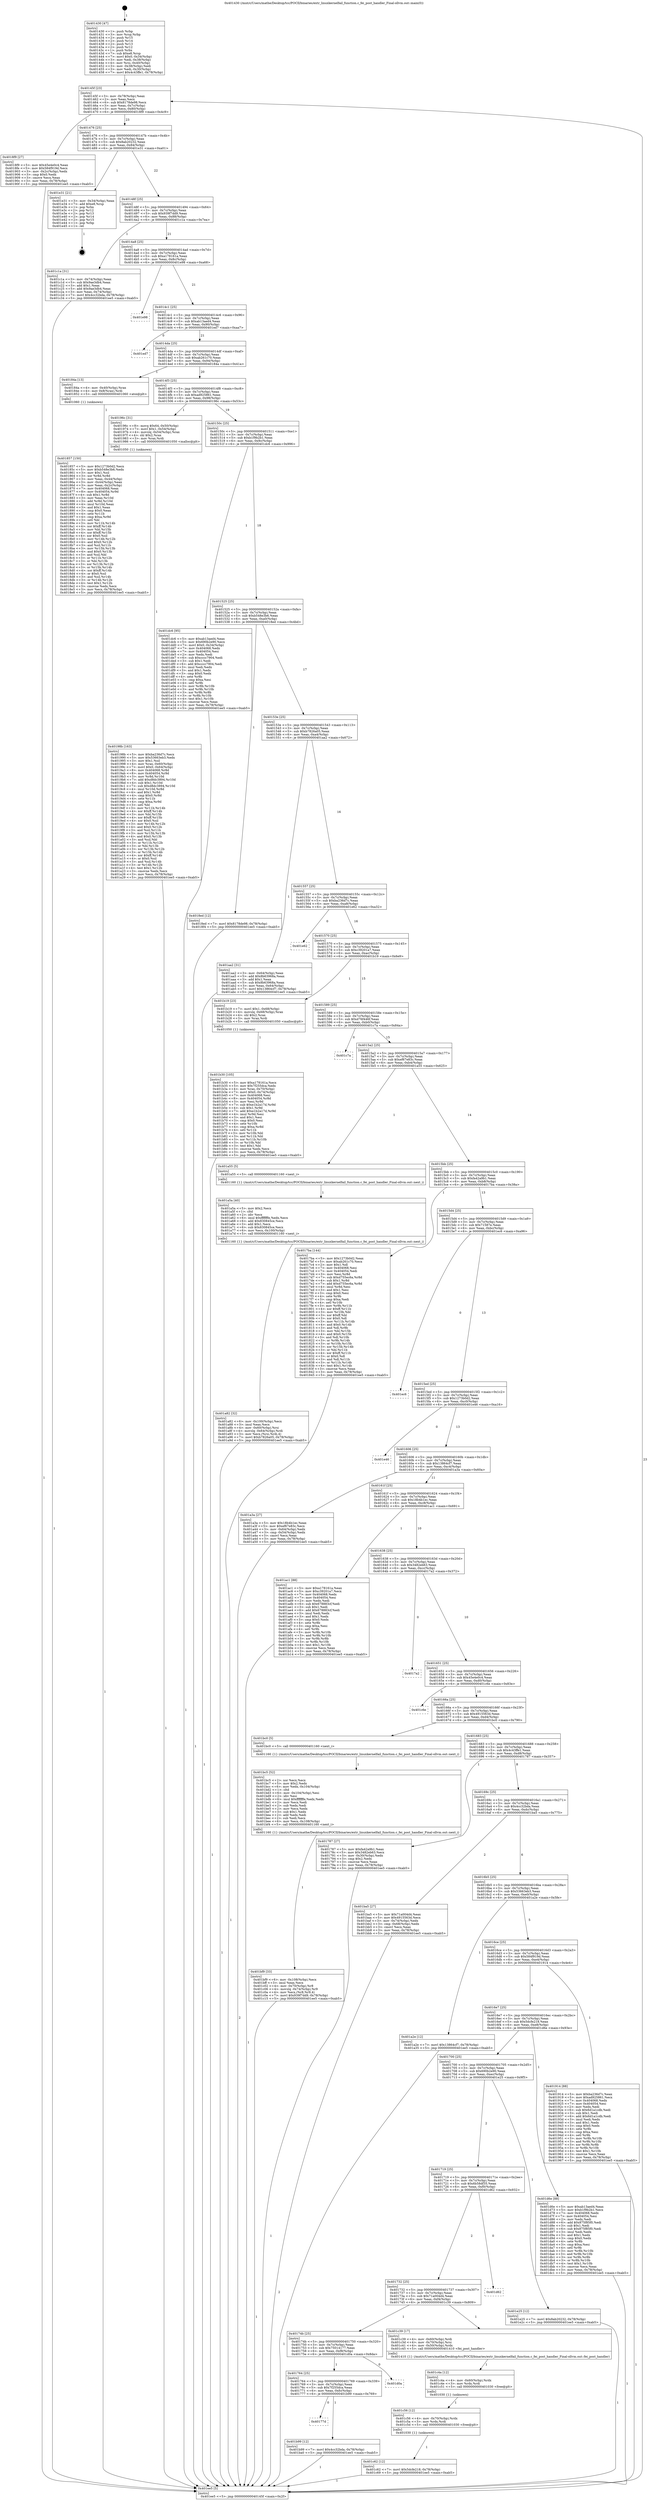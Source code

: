 digraph "0x401430" {
  label = "0x401430 (/mnt/c/Users/mathe/Desktop/tcc/POCII/binaries/extr_linuxkernelfail_function.c_fei_post_handler_Final-ollvm.out::main(0))"
  labelloc = "t"
  node[shape=record]

  Entry [label="",width=0.3,height=0.3,shape=circle,fillcolor=black,style=filled]
  "0x40145f" [label="{
     0x40145f [23]\l
     | [instrs]\l
     &nbsp;&nbsp;0x40145f \<+3\>: mov -0x78(%rbp),%eax\l
     &nbsp;&nbsp;0x401462 \<+2\>: mov %eax,%ecx\l
     &nbsp;&nbsp;0x401464 \<+6\>: sub $0x8178de98,%ecx\l
     &nbsp;&nbsp;0x40146a \<+3\>: mov %eax,-0x7c(%rbp)\l
     &nbsp;&nbsp;0x40146d \<+3\>: mov %ecx,-0x80(%rbp)\l
     &nbsp;&nbsp;0x401470 \<+6\>: je 00000000004018f9 \<main+0x4c9\>\l
  }"]
  "0x4018f9" [label="{
     0x4018f9 [27]\l
     | [instrs]\l
     &nbsp;&nbsp;0x4018f9 \<+5\>: mov $0x45e4e0c4,%eax\l
     &nbsp;&nbsp;0x4018fe \<+5\>: mov $0x584f919d,%ecx\l
     &nbsp;&nbsp;0x401903 \<+3\>: mov -0x2c(%rbp),%edx\l
     &nbsp;&nbsp;0x401906 \<+3\>: cmp $0x0,%edx\l
     &nbsp;&nbsp;0x401909 \<+3\>: cmove %ecx,%eax\l
     &nbsp;&nbsp;0x40190c \<+3\>: mov %eax,-0x78(%rbp)\l
     &nbsp;&nbsp;0x40190f \<+5\>: jmp 0000000000401ee5 \<main+0xab5\>\l
  }"]
  "0x401476" [label="{
     0x401476 [25]\l
     | [instrs]\l
     &nbsp;&nbsp;0x401476 \<+5\>: jmp 000000000040147b \<main+0x4b\>\l
     &nbsp;&nbsp;0x40147b \<+3\>: mov -0x7c(%rbp),%eax\l
     &nbsp;&nbsp;0x40147e \<+5\>: sub $0x8ab20232,%eax\l
     &nbsp;&nbsp;0x401483 \<+6\>: mov %eax,-0x84(%rbp)\l
     &nbsp;&nbsp;0x401489 \<+6\>: je 0000000000401e31 \<main+0xa01\>\l
  }"]
  Exit [label="",width=0.3,height=0.3,shape=circle,fillcolor=black,style=filled,peripheries=2]
  "0x401e31" [label="{
     0x401e31 [21]\l
     | [instrs]\l
     &nbsp;&nbsp;0x401e31 \<+3\>: mov -0x34(%rbp),%eax\l
     &nbsp;&nbsp;0x401e34 \<+7\>: add $0xe8,%rsp\l
     &nbsp;&nbsp;0x401e3b \<+1\>: pop %rbx\l
     &nbsp;&nbsp;0x401e3c \<+2\>: pop %r12\l
     &nbsp;&nbsp;0x401e3e \<+2\>: pop %r13\l
     &nbsp;&nbsp;0x401e40 \<+2\>: pop %r14\l
     &nbsp;&nbsp;0x401e42 \<+2\>: pop %r15\l
     &nbsp;&nbsp;0x401e44 \<+1\>: pop %rbp\l
     &nbsp;&nbsp;0x401e45 \<+1\>: ret\l
  }"]
  "0x40148f" [label="{
     0x40148f [25]\l
     | [instrs]\l
     &nbsp;&nbsp;0x40148f \<+5\>: jmp 0000000000401494 \<main+0x64\>\l
     &nbsp;&nbsp;0x401494 \<+3\>: mov -0x7c(%rbp),%eax\l
     &nbsp;&nbsp;0x401497 \<+5\>: sub $0x939f7dd9,%eax\l
     &nbsp;&nbsp;0x40149c \<+6\>: mov %eax,-0x88(%rbp)\l
     &nbsp;&nbsp;0x4014a2 \<+6\>: je 0000000000401c1a \<main+0x7ea\>\l
  }"]
  "0x401c62" [label="{
     0x401c62 [12]\l
     | [instrs]\l
     &nbsp;&nbsp;0x401c62 \<+7\>: movl $0x5dcfe218,-0x78(%rbp)\l
     &nbsp;&nbsp;0x401c69 \<+5\>: jmp 0000000000401ee5 \<main+0xab5\>\l
  }"]
  "0x401c1a" [label="{
     0x401c1a [31]\l
     | [instrs]\l
     &nbsp;&nbsp;0x401c1a \<+3\>: mov -0x74(%rbp),%eax\l
     &nbsp;&nbsp;0x401c1d \<+5\>: sub $0x9ae3db4,%eax\l
     &nbsp;&nbsp;0x401c22 \<+3\>: add $0x1,%eax\l
     &nbsp;&nbsp;0x401c25 \<+5\>: add $0x9ae3db4,%eax\l
     &nbsp;&nbsp;0x401c2a \<+3\>: mov %eax,-0x74(%rbp)\l
     &nbsp;&nbsp;0x401c2d \<+7\>: movl $0x4cc32bda,-0x78(%rbp)\l
     &nbsp;&nbsp;0x401c34 \<+5\>: jmp 0000000000401ee5 \<main+0xab5\>\l
  }"]
  "0x4014a8" [label="{
     0x4014a8 [25]\l
     | [instrs]\l
     &nbsp;&nbsp;0x4014a8 \<+5\>: jmp 00000000004014ad \<main+0x7d\>\l
     &nbsp;&nbsp;0x4014ad \<+3\>: mov -0x7c(%rbp),%eax\l
     &nbsp;&nbsp;0x4014b0 \<+5\>: sub $0xa178161a,%eax\l
     &nbsp;&nbsp;0x4014b5 \<+6\>: mov %eax,-0x8c(%rbp)\l
     &nbsp;&nbsp;0x4014bb \<+6\>: je 0000000000401e98 \<main+0xa68\>\l
  }"]
  "0x401c56" [label="{
     0x401c56 [12]\l
     | [instrs]\l
     &nbsp;&nbsp;0x401c56 \<+4\>: mov -0x70(%rbp),%rdx\l
     &nbsp;&nbsp;0x401c5a \<+3\>: mov %rdx,%rdi\l
     &nbsp;&nbsp;0x401c5d \<+5\>: call 0000000000401030 \<free@plt\>\l
     | [calls]\l
     &nbsp;&nbsp;0x401030 \{1\} (unknown)\l
  }"]
  "0x401e98" [label="{
     0x401e98\l
  }", style=dashed]
  "0x4014c1" [label="{
     0x4014c1 [25]\l
     | [instrs]\l
     &nbsp;&nbsp;0x4014c1 \<+5\>: jmp 00000000004014c6 \<main+0x96\>\l
     &nbsp;&nbsp;0x4014c6 \<+3\>: mov -0x7c(%rbp),%eax\l
     &nbsp;&nbsp;0x4014c9 \<+5\>: sub $0xab13aed4,%eax\l
     &nbsp;&nbsp;0x4014ce \<+6\>: mov %eax,-0x90(%rbp)\l
     &nbsp;&nbsp;0x4014d4 \<+6\>: je 0000000000401ed7 \<main+0xaa7\>\l
  }"]
  "0x401c4a" [label="{
     0x401c4a [12]\l
     | [instrs]\l
     &nbsp;&nbsp;0x401c4a \<+4\>: mov -0x60(%rbp),%rdx\l
     &nbsp;&nbsp;0x401c4e \<+3\>: mov %rdx,%rdi\l
     &nbsp;&nbsp;0x401c51 \<+5\>: call 0000000000401030 \<free@plt\>\l
     | [calls]\l
     &nbsp;&nbsp;0x401030 \{1\} (unknown)\l
  }"]
  "0x401ed7" [label="{
     0x401ed7\l
  }", style=dashed]
  "0x4014da" [label="{
     0x4014da [25]\l
     | [instrs]\l
     &nbsp;&nbsp;0x4014da \<+5\>: jmp 00000000004014df \<main+0xaf\>\l
     &nbsp;&nbsp;0x4014df \<+3\>: mov -0x7c(%rbp),%eax\l
     &nbsp;&nbsp;0x4014e2 \<+5\>: sub $0xab261c70,%eax\l
     &nbsp;&nbsp;0x4014e7 \<+6\>: mov %eax,-0x94(%rbp)\l
     &nbsp;&nbsp;0x4014ed \<+6\>: je 000000000040184a \<main+0x41a\>\l
  }"]
  "0x401bf9" [label="{
     0x401bf9 [33]\l
     | [instrs]\l
     &nbsp;&nbsp;0x401bf9 \<+6\>: mov -0x108(%rbp),%ecx\l
     &nbsp;&nbsp;0x401bff \<+3\>: imul %eax,%ecx\l
     &nbsp;&nbsp;0x401c02 \<+4\>: mov -0x70(%rbp),%r8\l
     &nbsp;&nbsp;0x401c06 \<+4\>: movslq -0x74(%rbp),%r9\l
     &nbsp;&nbsp;0x401c0a \<+4\>: mov %ecx,(%r8,%r9,4)\l
     &nbsp;&nbsp;0x401c0e \<+7\>: movl $0x939f7dd9,-0x78(%rbp)\l
     &nbsp;&nbsp;0x401c15 \<+5\>: jmp 0000000000401ee5 \<main+0xab5\>\l
  }"]
  "0x40184a" [label="{
     0x40184a [13]\l
     | [instrs]\l
     &nbsp;&nbsp;0x40184a \<+4\>: mov -0x40(%rbp),%rax\l
     &nbsp;&nbsp;0x40184e \<+4\>: mov 0x8(%rax),%rdi\l
     &nbsp;&nbsp;0x401852 \<+5\>: call 0000000000401060 \<atoi@plt\>\l
     | [calls]\l
     &nbsp;&nbsp;0x401060 \{1\} (unknown)\l
  }"]
  "0x4014f3" [label="{
     0x4014f3 [25]\l
     | [instrs]\l
     &nbsp;&nbsp;0x4014f3 \<+5\>: jmp 00000000004014f8 \<main+0xc8\>\l
     &nbsp;&nbsp;0x4014f8 \<+3\>: mov -0x7c(%rbp),%eax\l
     &nbsp;&nbsp;0x4014fb \<+5\>: sub $0xad925861,%eax\l
     &nbsp;&nbsp;0x401500 \<+6\>: mov %eax,-0x98(%rbp)\l
     &nbsp;&nbsp;0x401506 \<+6\>: je 000000000040196c \<main+0x53c\>\l
  }"]
  "0x401bc5" [label="{
     0x401bc5 [52]\l
     | [instrs]\l
     &nbsp;&nbsp;0x401bc5 \<+2\>: xor %ecx,%ecx\l
     &nbsp;&nbsp;0x401bc7 \<+5\>: mov $0x2,%edx\l
     &nbsp;&nbsp;0x401bcc \<+6\>: mov %edx,-0x104(%rbp)\l
     &nbsp;&nbsp;0x401bd2 \<+1\>: cltd\l
     &nbsp;&nbsp;0x401bd3 \<+6\>: mov -0x104(%rbp),%esi\l
     &nbsp;&nbsp;0x401bd9 \<+2\>: idiv %esi\l
     &nbsp;&nbsp;0x401bdb \<+6\>: imul $0xfffffffe,%edx,%edx\l
     &nbsp;&nbsp;0x401be1 \<+2\>: mov %ecx,%edi\l
     &nbsp;&nbsp;0x401be3 \<+2\>: sub %edx,%edi\l
     &nbsp;&nbsp;0x401be5 \<+2\>: mov %ecx,%edx\l
     &nbsp;&nbsp;0x401be7 \<+3\>: sub $0x1,%edx\l
     &nbsp;&nbsp;0x401bea \<+2\>: add %edx,%edi\l
     &nbsp;&nbsp;0x401bec \<+2\>: sub %edi,%ecx\l
     &nbsp;&nbsp;0x401bee \<+6\>: mov %ecx,-0x108(%rbp)\l
     &nbsp;&nbsp;0x401bf4 \<+5\>: call 0000000000401160 \<next_i\>\l
     | [calls]\l
     &nbsp;&nbsp;0x401160 \{1\} (/mnt/c/Users/mathe/Desktop/tcc/POCII/binaries/extr_linuxkernelfail_function.c_fei_post_handler_Final-ollvm.out::next_i)\l
  }"]
  "0x40196c" [label="{
     0x40196c [31]\l
     | [instrs]\l
     &nbsp;&nbsp;0x40196c \<+8\>: movq $0x64,-0x50(%rbp)\l
     &nbsp;&nbsp;0x401974 \<+7\>: movl $0x1,-0x54(%rbp)\l
     &nbsp;&nbsp;0x40197b \<+4\>: movslq -0x54(%rbp),%rax\l
     &nbsp;&nbsp;0x40197f \<+4\>: shl $0x2,%rax\l
     &nbsp;&nbsp;0x401983 \<+3\>: mov %rax,%rdi\l
     &nbsp;&nbsp;0x401986 \<+5\>: call 0000000000401050 \<malloc@plt\>\l
     | [calls]\l
     &nbsp;&nbsp;0x401050 \{1\} (unknown)\l
  }"]
  "0x40150c" [label="{
     0x40150c [25]\l
     | [instrs]\l
     &nbsp;&nbsp;0x40150c \<+5\>: jmp 0000000000401511 \<main+0xe1\>\l
     &nbsp;&nbsp;0x401511 \<+3\>: mov -0x7c(%rbp),%eax\l
     &nbsp;&nbsp;0x401514 \<+5\>: sub $0xb1f9b2b1,%eax\l
     &nbsp;&nbsp;0x401519 \<+6\>: mov %eax,-0x9c(%rbp)\l
     &nbsp;&nbsp;0x40151f \<+6\>: je 0000000000401dc6 \<main+0x996\>\l
  }"]
  "0x40177d" [label="{
     0x40177d\l
  }", style=dashed]
  "0x401dc6" [label="{
     0x401dc6 [95]\l
     | [instrs]\l
     &nbsp;&nbsp;0x401dc6 \<+5\>: mov $0xab13aed4,%eax\l
     &nbsp;&nbsp;0x401dcb \<+5\>: mov $0x690b2e90,%ecx\l
     &nbsp;&nbsp;0x401dd0 \<+7\>: movl $0x0,-0x34(%rbp)\l
     &nbsp;&nbsp;0x401dd7 \<+7\>: mov 0x404068,%edx\l
     &nbsp;&nbsp;0x401dde \<+7\>: mov 0x404054,%esi\l
     &nbsp;&nbsp;0x401de5 \<+2\>: mov %edx,%edi\l
     &nbsp;&nbsp;0x401de7 \<+6\>: sub $0xcccc7904,%edi\l
     &nbsp;&nbsp;0x401ded \<+3\>: sub $0x1,%edi\l
     &nbsp;&nbsp;0x401df0 \<+6\>: add $0xcccc7904,%edi\l
     &nbsp;&nbsp;0x401df6 \<+3\>: imul %edi,%edx\l
     &nbsp;&nbsp;0x401df9 \<+3\>: and $0x1,%edx\l
     &nbsp;&nbsp;0x401dfc \<+3\>: cmp $0x0,%edx\l
     &nbsp;&nbsp;0x401dff \<+4\>: sete %r8b\l
     &nbsp;&nbsp;0x401e03 \<+3\>: cmp $0xa,%esi\l
     &nbsp;&nbsp;0x401e06 \<+4\>: setl %r9b\l
     &nbsp;&nbsp;0x401e0a \<+3\>: mov %r8b,%r10b\l
     &nbsp;&nbsp;0x401e0d \<+3\>: and %r9b,%r10b\l
     &nbsp;&nbsp;0x401e10 \<+3\>: xor %r9b,%r8b\l
     &nbsp;&nbsp;0x401e13 \<+3\>: or %r8b,%r10b\l
     &nbsp;&nbsp;0x401e16 \<+4\>: test $0x1,%r10b\l
     &nbsp;&nbsp;0x401e1a \<+3\>: cmovne %ecx,%eax\l
     &nbsp;&nbsp;0x401e1d \<+3\>: mov %eax,-0x78(%rbp)\l
     &nbsp;&nbsp;0x401e20 \<+5\>: jmp 0000000000401ee5 \<main+0xab5\>\l
  }"]
  "0x401525" [label="{
     0x401525 [25]\l
     | [instrs]\l
     &nbsp;&nbsp;0x401525 \<+5\>: jmp 000000000040152a \<main+0xfa\>\l
     &nbsp;&nbsp;0x40152a \<+3\>: mov -0x7c(%rbp),%eax\l
     &nbsp;&nbsp;0x40152d \<+5\>: sub $0xb548e3b6,%eax\l
     &nbsp;&nbsp;0x401532 \<+6\>: mov %eax,-0xa0(%rbp)\l
     &nbsp;&nbsp;0x401538 \<+6\>: je 00000000004018ed \<main+0x4bd\>\l
  }"]
  "0x401b99" [label="{
     0x401b99 [12]\l
     | [instrs]\l
     &nbsp;&nbsp;0x401b99 \<+7\>: movl $0x4cc32bda,-0x78(%rbp)\l
     &nbsp;&nbsp;0x401ba0 \<+5\>: jmp 0000000000401ee5 \<main+0xab5\>\l
  }"]
  "0x4018ed" [label="{
     0x4018ed [12]\l
     | [instrs]\l
     &nbsp;&nbsp;0x4018ed \<+7\>: movl $0x8178de98,-0x78(%rbp)\l
     &nbsp;&nbsp;0x4018f4 \<+5\>: jmp 0000000000401ee5 \<main+0xab5\>\l
  }"]
  "0x40153e" [label="{
     0x40153e [25]\l
     | [instrs]\l
     &nbsp;&nbsp;0x40153e \<+5\>: jmp 0000000000401543 \<main+0x113\>\l
     &nbsp;&nbsp;0x401543 \<+3\>: mov -0x7c(%rbp),%eax\l
     &nbsp;&nbsp;0x401546 \<+5\>: sub $0xb7826a05,%eax\l
     &nbsp;&nbsp;0x40154b \<+6\>: mov %eax,-0xa4(%rbp)\l
     &nbsp;&nbsp;0x401551 \<+6\>: je 0000000000401aa2 \<main+0x672\>\l
  }"]
  "0x401764" [label="{
     0x401764 [25]\l
     | [instrs]\l
     &nbsp;&nbsp;0x401764 \<+5\>: jmp 0000000000401769 \<main+0x339\>\l
     &nbsp;&nbsp;0x401769 \<+3\>: mov -0x7c(%rbp),%eax\l
     &nbsp;&nbsp;0x40176c \<+5\>: sub $0x7f255dca,%eax\l
     &nbsp;&nbsp;0x401771 \<+6\>: mov %eax,-0xfc(%rbp)\l
     &nbsp;&nbsp;0x401777 \<+6\>: je 0000000000401b99 \<main+0x769\>\l
  }"]
  "0x401aa2" [label="{
     0x401aa2 [31]\l
     | [instrs]\l
     &nbsp;&nbsp;0x401aa2 \<+3\>: mov -0x64(%rbp),%eax\l
     &nbsp;&nbsp;0x401aa5 \<+5\>: add $0x8b63968a,%eax\l
     &nbsp;&nbsp;0x401aaa \<+3\>: add $0x1,%eax\l
     &nbsp;&nbsp;0x401aad \<+5\>: sub $0x8b63968a,%eax\l
     &nbsp;&nbsp;0x401ab2 \<+3\>: mov %eax,-0x64(%rbp)\l
     &nbsp;&nbsp;0x401ab5 \<+7\>: movl $0x13864cf7,-0x78(%rbp)\l
     &nbsp;&nbsp;0x401abc \<+5\>: jmp 0000000000401ee5 \<main+0xab5\>\l
  }"]
  "0x401557" [label="{
     0x401557 [25]\l
     | [instrs]\l
     &nbsp;&nbsp;0x401557 \<+5\>: jmp 000000000040155c \<main+0x12c\>\l
     &nbsp;&nbsp;0x40155c \<+3\>: mov -0x7c(%rbp),%eax\l
     &nbsp;&nbsp;0x40155f \<+5\>: sub $0xba236d7c,%eax\l
     &nbsp;&nbsp;0x401564 \<+6\>: mov %eax,-0xa8(%rbp)\l
     &nbsp;&nbsp;0x40156a \<+6\>: je 0000000000401e62 \<main+0xa32\>\l
  }"]
  "0x401d0a" [label="{
     0x401d0a\l
  }", style=dashed]
  "0x401e62" [label="{
     0x401e62\l
  }", style=dashed]
  "0x401570" [label="{
     0x401570 [25]\l
     | [instrs]\l
     &nbsp;&nbsp;0x401570 \<+5\>: jmp 0000000000401575 \<main+0x145\>\l
     &nbsp;&nbsp;0x401575 \<+3\>: mov -0x7c(%rbp),%eax\l
     &nbsp;&nbsp;0x401578 \<+5\>: sub $0xc39201a7,%eax\l
     &nbsp;&nbsp;0x40157d \<+6\>: mov %eax,-0xac(%rbp)\l
     &nbsp;&nbsp;0x401583 \<+6\>: je 0000000000401b19 \<main+0x6e9\>\l
  }"]
  "0x40174b" [label="{
     0x40174b [25]\l
     | [instrs]\l
     &nbsp;&nbsp;0x40174b \<+5\>: jmp 0000000000401750 \<main+0x320\>\l
     &nbsp;&nbsp;0x401750 \<+3\>: mov -0x7c(%rbp),%eax\l
     &nbsp;&nbsp;0x401753 \<+5\>: sub $0x75014177,%eax\l
     &nbsp;&nbsp;0x401758 \<+6\>: mov %eax,-0xf8(%rbp)\l
     &nbsp;&nbsp;0x40175e \<+6\>: je 0000000000401d0a \<main+0x8da\>\l
  }"]
  "0x401b19" [label="{
     0x401b19 [23]\l
     | [instrs]\l
     &nbsp;&nbsp;0x401b19 \<+7\>: movl $0x1,-0x68(%rbp)\l
     &nbsp;&nbsp;0x401b20 \<+4\>: movslq -0x68(%rbp),%rax\l
     &nbsp;&nbsp;0x401b24 \<+4\>: shl $0x2,%rax\l
     &nbsp;&nbsp;0x401b28 \<+3\>: mov %rax,%rdi\l
     &nbsp;&nbsp;0x401b2b \<+5\>: call 0000000000401050 \<malloc@plt\>\l
     | [calls]\l
     &nbsp;&nbsp;0x401050 \{1\} (unknown)\l
  }"]
  "0x401589" [label="{
     0x401589 [25]\l
     | [instrs]\l
     &nbsp;&nbsp;0x401589 \<+5\>: jmp 000000000040158e \<main+0x15e\>\l
     &nbsp;&nbsp;0x40158e \<+3\>: mov -0x7c(%rbp),%eax\l
     &nbsp;&nbsp;0x401591 \<+5\>: sub $0xd76f446f,%eax\l
     &nbsp;&nbsp;0x401596 \<+6\>: mov %eax,-0xb0(%rbp)\l
     &nbsp;&nbsp;0x40159c \<+6\>: je 0000000000401c7a \<main+0x84a\>\l
  }"]
  "0x401c39" [label="{
     0x401c39 [17]\l
     | [instrs]\l
     &nbsp;&nbsp;0x401c39 \<+4\>: mov -0x60(%rbp),%rdi\l
     &nbsp;&nbsp;0x401c3d \<+4\>: mov -0x70(%rbp),%rsi\l
     &nbsp;&nbsp;0x401c41 \<+4\>: mov -0x50(%rbp),%rdx\l
     &nbsp;&nbsp;0x401c45 \<+5\>: call 0000000000401410 \<fei_post_handler\>\l
     | [calls]\l
     &nbsp;&nbsp;0x401410 \{1\} (/mnt/c/Users/mathe/Desktop/tcc/POCII/binaries/extr_linuxkernelfail_function.c_fei_post_handler_Final-ollvm.out::fei_post_handler)\l
  }"]
  "0x401c7a" [label="{
     0x401c7a\l
  }", style=dashed]
  "0x4015a2" [label="{
     0x4015a2 [25]\l
     | [instrs]\l
     &nbsp;&nbsp;0x4015a2 \<+5\>: jmp 00000000004015a7 \<main+0x177\>\l
     &nbsp;&nbsp;0x4015a7 \<+3\>: mov -0x7c(%rbp),%eax\l
     &nbsp;&nbsp;0x4015aa \<+5\>: sub $0xef67e83c,%eax\l
     &nbsp;&nbsp;0x4015af \<+6\>: mov %eax,-0xb4(%rbp)\l
     &nbsp;&nbsp;0x4015b5 \<+6\>: je 0000000000401a55 \<main+0x625\>\l
  }"]
  "0x401732" [label="{
     0x401732 [25]\l
     | [instrs]\l
     &nbsp;&nbsp;0x401732 \<+5\>: jmp 0000000000401737 \<main+0x307\>\l
     &nbsp;&nbsp;0x401737 \<+3\>: mov -0x7c(%rbp),%eax\l
     &nbsp;&nbsp;0x40173a \<+5\>: sub $0x71a004d4,%eax\l
     &nbsp;&nbsp;0x40173f \<+6\>: mov %eax,-0xf4(%rbp)\l
     &nbsp;&nbsp;0x401745 \<+6\>: je 0000000000401c39 \<main+0x809\>\l
  }"]
  "0x401a55" [label="{
     0x401a55 [5]\l
     | [instrs]\l
     &nbsp;&nbsp;0x401a55 \<+5\>: call 0000000000401160 \<next_i\>\l
     | [calls]\l
     &nbsp;&nbsp;0x401160 \{1\} (/mnt/c/Users/mathe/Desktop/tcc/POCII/binaries/extr_linuxkernelfail_function.c_fei_post_handler_Final-ollvm.out::next_i)\l
  }"]
  "0x4015bb" [label="{
     0x4015bb [25]\l
     | [instrs]\l
     &nbsp;&nbsp;0x4015bb \<+5\>: jmp 00000000004015c0 \<main+0x190\>\l
     &nbsp;&nbsp;0x4015c0 \<+3\>: mov -0x7c(%rbp),%eax\l
     &nbsp;&nbsp;0x4015c3 \<+5\>: sub $0xfa42a9b1,%eax\l
     &nbsp;&nbsp;0x4015c8 \<+6\>: mov %eax,-0xb8(%rbp)\l
     &nbsp;&nbsp;0x4015ce \<+6\>: je 00000000004017ba \<main+0x38a\>\l
  }"]
  "0x401d62" [label="{
     0x401d62\l
  }", style=dashed]
  "0x4017ba" [label="{
     0x4017ba [144]\l
     | [instrs]\l
     &nbsp;&nbsp;0x4017ba \<+5\>: mov $0x1273b0d2,%eax\l
     &nbsp;&nbsp;0x4017bf \<+5\>: mov $0xab261c70,%ecx\l
     &nbsp;&nbsp;0x4017c4 \<+2\>: mov $0x1,%dl\l
     &nbsp;&nbsp;0x4017c6 \<+7\>: mov 0x404068,%esi\l
     &nbsp;&nbsp;0x4017cd \<+7\>: mov 0x404054,%edi\l
     &nbsp;&nbsp;0x4017d4 \<+3\>: mov %esi,%r8d\l
     &nbsp;&nbsp;0x4017d7 \<+7\>: sub $0xd755ec6a,%r8d\l
     &nbsp;&nbsp;0x4017de \<+4\>: sub $0x1,%r8d\l
     &nbsp;&nbsp;0x4017e2 \<+7\>: add $0xd755ec6a,%r8d\l
     &nbsp;&nbsp;0x4017e9 \<+4\>: imul %r8d,%esi\l
     &nbsp;&nbsp;0x4017ed \<+3\>: and $0x1,%esi\l
     &nbsp;&nbsp;0x4017f0 \<+3\>: cmp $0x0,%esi\l
     &nbsp;&nbsp;0x4017f3 \<+4\>: sete %r9b\l
     &nbsp;&nbsp;0x4017f7 \<+3\>: cmp $0xa,%edi\l
     &nbsp;&nbsp;0x4017fa \<+4\>: setl %r10b\l
     &nbsp;&nbsp;0x4017fe \<+3\>: mov %r9b,%r11b\l
     &nbsp;&nbsp;0x401801 \<+4\>: xor $0xff,%r11b\l
     &nbsp;&nbsp;0x401805 \<+3\>: mov %r10b,%bl\l
     &nbsp;&nbsp;0x401808 \<+3\>: xor $0xff,%bl\l
     &nbsp;&nbsp;0x40180b \<+3\>: xor $0x0,%dl\l
     &nbsp;&nbsp;0x40180e \<+3\>: mov %r11b,%r14b\l
     &nbsp;&nbsp;0x401811 \<+4\>: and $0x0,%r14b\l
     &nbsp;&nbsp;0x401815 \<+3\>: and %dl,%r9b\l
     &nbsp;&nbsp;0x401818 \<+3\>: mov %bl,%r15b\l
     &nbsp;&nbsp;0x40181b \<+4\>: and $0x0,%r15b\l
     &nbsp;&nbsp;0x40181f \<+3\>: and %dl,%r10b\l
     &nbsp;&nbsp;0x401822 \<+3\>: or %r9b,%r14b\l
     &nbsp;&nbsp;0x401825 \<+3\>: or %r10b,%r15b\l
     &nbsp;&nbsp;0x401828 \<+3\>: xor %r15b,%r14b\l
     &nbsp;&nbsp;0x40182b \<+3\>: or %bl,%r11b\l
     &nbsp;&nbsp;0x40182e \<+4\>: xor $0xff,%r11b\l
     &nbsp;&nbsp;0x401832 \<+3\>: or $0x0,%dl\l
     &nbsp;&nbsp;0x401835 \<+3\>: and %dl,%r11b\l
     &nbsp;&nbsp;0x401838 \<+3\>: or %r11b,%r14b\l
     &nbsp;&nbsp;0x40183b \<+4\>: test $0x1,%r14b\l
     &nbsp;&nbsp;0x40183f \<+3\>: cmovne %ecx,%eax\l
     &nbsp;&nbsp;0x401842 \<+3\>: mov %eax,-0x78(%rbp)\l
     &nbsp;&nbsp;0x401845 \<+5\>: jmp 0000000000401ee5 \<main+0xab5\>\l
  }"]
  "0x4015d4" [label="{
     0x4015d4 [25]\l
     | [instrs]\l
     &nbsp;&nbsp;0x4015d4 \<+5\>: jmp 00000000004015d9 \<main+0x1a9\>\l
     &nbsp;&nbsp;0x4015d9 \<+3\>: mov -0x7c(%rbp),%eax\l
     &nbsp;&nbsp;0x4015dc \<+5\>: sub $0x71587e,%eax\l
     &nbsp;&nbsp;0x4015e1 \<+6\>: mov %eax,-0xbc(%rbp)\l
     &nbsp;&nbsp;0x4015e7 \<+6\>: je 0000000000401ec6 \<main+0xa96\>\l
  }"]
  "0x401719" [label="{
     0x401719 [25]\l
     | [instrs]\l
     &nbsp;&nbsp;0x401719 \<+5\>: jmp 000000000040171e \<main+0x2ee\>\l
     &nbsp;&nbsp;0x40171e \<+3\>: mov -0x7c(%rbp),%eax\l
     &nbsp;&nbsp;0x401721 \<+5\>: sub $0x6b58df35,%eax\l
     &nbsp;&nbsp;0x401726 \<+6\>: mov %eax,-0xf0(%rbp)\l
     &nbsp;&nbsp;0x40172c \<+6\>: je 0000000000401d62 \<main+0x932\>\l
  }"]
  "0x401ec6" [label="{
     0x401ec6\l
  }", style=dashed]
  "0x4015ed" [label="{
     0x4015ed [25]\l
     | [instrs]\l
     &nbsp;&nbsp;0x4015ed \<+5\>: jmp 00000000004015f2 \<main+0x1c2\>\l
     &nbsp;&nbsp;0x4015f2 \<+3\>: mov -0x7c(%rbp),%eax\l
     &nbsp;&nbsp;0x4015f5 \<+5\>: sub $0x1273b0d2,%eax\l
     &nbsp;&nbsp;0x4015fa \<+6\>: mov %eax,-0xc0(%rbp)\l
     &nbsp;&nbsp;0x401600 \<+6\>: je 0000000000401e46 \<main+0xa16\>\l
  }"]
  "0x401e25" [label="{
     0x401e25 [12]\l
     | [instrs]\l
     &nbsp;&nbsp;0x401e25 \<+7\>: movl $0x8ab20232,-0x78(%rbp)\l
     &nbsp;&nbsp;0x401e2c \<+5\>: jmp 0000000000401ee5 \<main+0xab5\>\l
  }"]
  "0x401e46" [label="{
     0x401e46\l
  }", style=dashed]
  "0x401606" [label="{
     0x401606 [25]\l
     | [instrs]\l
     &nbsp;&nbsp;0x401606 \<+5\>: jmp 000000000040160b \<main+0x1db\>\l
     &nbsp;&nbsp;0x40160b \<+3\>: mov -0x7c(%rbp),%eax\l
     &nbsp;&nbsp;0x40160e \<+5\>: sub $0x13864cf7,%eax\l
     &nbsp;&nbsp;0x401613 \<+6\>: mov %eax,-0xc4(%rbp)\l
     &nbsp;&nbsp;0x401619 \<+6\>: je 0000000000401a3a \<main+0x60a\>\l
  }"]
  "0x401700" [label="{
     0x401700 [25]\l
     | [instrs]\l
     &nbsp;&nbsp;0x401700 \<+5\>: jmp 0000000000401705 \<main+0x2d5\>\l
     &nbsp;&nbsp;0x401705 \<+3\>: mov -0x7c(%rbp),%eax\l
     &nbsp;&nbsp;0x401708 \<+5\>: sub $0x690b2e90,%eax\l
     &nbsp;&nbsp;0x40170d \<+6\>: mov %eax,-0xec(%rbp)\l
     &nbsp;&nbsp;0x401713 \<+6\>: je 0000000000401e25 \<main+0x9f5\>\l
  }"]
  "0x401a3a" [label="{
     0x401a3a [27]\l
     | [instrs]\l
     &nbsp;&nbsp;0x401a3a \<+5\>: mov $0x18b4b1ec,%eax\l
     &nbsp;&nbsp;0x401a3f \<+5\>: mov $0xef67e83c,%ecx\l
     &nbsp;&nbsp;0x401a44 \<+3\>: mov -0x64(%rbp),%edx\l
     &nbsp;&nbsp;0x401a47 \<+3\>: cmp -0x54(%rbp),%edx\l
     &nbsp;&nbsp;0x401a4a \<+3\>: cmovl %ecx,%eax\l
     &nbsp;&nbsp;0x401a4d \<+3\>: mov %eax,-0x78(%rbp)\l
     &nbsp;&nbsp;0x401a50 \<+5\>: jmp 0000000000401ee5 \<main+0xab5\>\l
  }"]
  "0x40161f" [label="{
     0x40161f [25]\l
     | [instrs]\l
     &nbsp;&nbsp;0x40161f \<+5\>: jmp 0000000000401624 \<main+0x1f4\>\l
     &nbsp;&nbsp;0x401624 \<+3\>: mov -0x7c(%rbp),%eax\l
     &nbsp;&nbsp;0x401627 \<+5\>: sub $0x18b4b1ec,%eax\l
     &nbsp;&nbsp;0x40162c \<+6\>: mov %eax,-0xc8(%rbp)\l
     &nbsp;&nbsp;0x401632 \<+6\>: je 0000000000401ac1 \<main+0x691\>\l
  }"]
  "0x401d6e" [label="{
     0x401d6e [88]\l
     | [instrs]\l
     &nbsp;&nbsp;0x401d6e \<+5\>: mov $0xab13aed4,%eax\l
     &nbsp;&nbsp;0x401d73 \<+5\>: mov $0xb1f9b2b1,%ecx\l
     &nbsp;&nbsp;0x401d78 \<+7\>: mov 0x404068,%edx\l
     &nbsp;&nbsp;0x401d7f \<+7\>: mov 0x404054,%esi\l
     &nbsp;&nbsp;0x401d86 \<+2\>: mov %edx,%edi\l
     &nbsp;&nbsp;0x401d88 \<+6\>: add $0x875f85f0,%edi\l
     &nbsp;&nbsp;0x401d8e \<+3\>: sub $0x1,%edi\l
     &nbsp;&nbsp;0x401d91 \<+6\>: sub $0x875f85f0,%edi\l
     &nbsp;&nbsp;0x401d97 \<+3\>: imul %edi,%edx\l
     &nbsp;&nbsp;0x401d9a \<+3\>: and $0x1,%edx\l
     &nbsp;&nbsp;0x401d9d \<+3\>: cmp $0x0,%edx\l
     &nbsp;&nbsp;0x401da0 \<+4\>: sete %r8b\l
     &nbsp;&nbsp;0x401da4 \<+3\>: cmp $0xa,%esi\l
     &nbsp;&nbsp;0x401da7 \<+4\>: setl %r9b\l
     &nbsp;&nbsp;0x401dab \<+3\>: mov %r8b,%r10b\l
     &nbsp;&nbsp;0x401dae \<+3\>: and %r9b,%r10b\l
     &nbsp;&nbsp;0x401db1 \<+3\>: xor %r9b,%r8b\l
     &nbsp;&nbsp;0x401db4 \<+3\>: or %r8b,%r10b\l
     &nbsp;&nbsp;0x401db7 \<+4\>: test $0x1,%r10b\l
     &nbsp;&nbsp;0x401dbb \<+3\>: cmovne %ecx,%eax\l
     &nbsp;&nbsp;0x401dbe \<+3\>: mov %eax,-0x78(%rbp)\l
     &nbsp;&nbsp;0x401dc1 \<+5\>: jmp 0000000000401ee5 \<main+0xab5\>\l
  }"]
  "0x401ac1" [label="{
     0x401ac1 [88]\l
     | [instrs]\l
     &nbsp;&nbsp;0x401ac1 \<+5\>: mov $0xa178161a,%eax\l
     &nbsp;&nbsp;0x401ac6 \<+5\>: mov $0xc39201a7,%ecx\l
     &nbsp;&nbsp;0x401acb \<+7\>: mov 0x404068,%edx\l
     &nbsp;&nbsp;0x401ad2 \<+7\>: mov 0x404054,%esi\l
     &nbsp;&nbsp;0x401ad9 \<+2\>: mov %edx,%edi\l
     &nbsp;&nbsp;0x401adb \<+6\>: sub $0x678883cf,%edi\l
     &nbsp;&nbsp;0x401ae1 \<+3\>: sub $0x1,%edi\l
     &nbsp;&nbsp;0x401ae4 \<+6\>: add $0x678883cf,%edi\l
     &nbsp;&nbsp;0x401aea \<+3\>: imul %edi,%edx\l
     &nbsp;&nbsp;0x401aed \<+3\>: and $0x1,%edx\l
     &nbsp;&nbsp;0x401af0 \<+3\>: cmp $0x0,%edx\l
     &nbsp;&nbsp;0x401af3 \<+4\>: sete %r8b\l
     &nbsp;&nbsp;0x401af7 \<+3\>: cmp $0xa,%esi\l
     &nbsp;&nbsp;0x401afa \<+4\>: setl %r9b\l
     &nbsp;&nbsp;0x401afe \<+3\>: mov %r8b,%r10b\l
     &nbsp;&nbsp;0x401b01 \<+3\>: and %r9b,%r10b\l
     &nbsp;&nbsp;0x401b04 \<+3\>: xor %r9b,%r8b\l
     &nbsp;&nbsp;0x401b07 \<+3\>: or %r8b,%r10b\l
     &nbsp;&nbsp;0x401b0a \<+4\>: test $0x1,%r10b\l
     &nbsp;&nbsp;0x401b0e \<+3\>: cmovne %ecx,%eax\l
     &nbsp;&nbsp;0x401b11 \<+3\>: mov %eax,-0x78(%rbp)\l
     &nbsp;&nbsp;0x401b14 \<+5\>: jmp 0000000000401ee5 \<main+0xab5\>\l
  }"]
  "0x401638" [label="{
     0x401638 [25]\l
     | [instrs]\l
     &nbsp;&nbsp;0x401638 \<+5\>: jmp 000000000040163d \<main+0x20d\>\l
     &nbsp;&nbsp;0x40163d \<+3\>: mov -0x7c(%rbp),%eax\l
     &nbsp;&nbsp;0x401640 \<+5\>: sub $0x3482eb63,%eax\l
     &nbsp;&nbsp;0x401645 \<+6\>: mov %eax,-0xcc(%rbp)\l
     &nbsp;&nbsp;0x40164b \<+6\>: je 00000000004017a2 \<main+0x372\>\l
  }"]
  "0x401b30" [label="{
     0x401b30 [105]\l
     | [instrs]\l
     &nbsp;&nbsp;0x401b30 \<+5\>: mov $0xa178161a,%ecx\l
     &nbsp;&nbsp;0x401b35 \<+5\>: mov $0x7f255dca,%edx\l
     &nbsp;&nbsp;0x401b3a \<+4\>: mov %rax,-0x70(%rbp)\l
     &nbsp;&nbsp;0x401b3e \<+7\>: movl $0x0,-0x74(%rbp)\l
     &nbsp;&nbsp;0x401b45 \<+7\>: mov 0x404068,%esi\l
     &nbsp;&nbsp;0x401b4c \<+8\>: mov 0x404054,%r8d\l
     &nbsp;&nbsp;0x401b54 \<+3\>: mov %esi,%r9d\l
     &nbsp;&nbsp;0x401b57 \<+7\>: sub $0xe1b2a17d,%r9d\l
     &nbsp;&nbsp;0x401b5e \<+4\>: sub $0x1,%r9d\l
     &nbsp;&nbsp;0x401b62 \<+7\>: add $0xe1b2a17d,%r9d\l
     &nbsp;&nbsp;0x401b69 \<+4\>: imul %r9d,%esi\l
     &nbsp;&nbsp;0x401b6d \<+3\>: and $0x1,%esi\l
     &nbsp;&nbsp;0x401b70 \<+3\>: cmp $0x0,%esi\l
     &nbsp;&nbsp;0x401b73 \<+4\>: sete %r10b\l
     &nbsp;&nbsp;0x401b77 \<+4\>: cmp $0xa,%r8d\l
     &nbsp;&nbsp;0x401b7b \<+4\>: setl %r11b\l
     &nbsp;&nbsp;0x401b7f \<+3\>: mov %r10b,%bl\l
     &nbsp;&nbsp;0x401b82 \<+3\>: and %r11b,%bl\l
     &nbsp;&nbsp;0x401b85 \<+3\>: xor %r11b,%r10b\l
     &nbsp;&nbsp;0x401b88 \<+3\>: or %r10b,%bl\l
     &nbsp;&nbsp;0x401b8b \<+3\>: test $0x1,%bl\l
     &nbsp;&nbsp;0x401b8e \<+3\>: cmovne %edx,%ecx\l
     &nbsp;&nbsp;0x401b91 \<+3\>: mov %ecx,-0x78(%rbp)\l
     &nbsp;&nbsp;0x401b94 \<+5\>: jmp 0000000000401ee5 \<main+0xab5\>\l
  }"]
  "0x4017a2" [label="{
     0x4017a2\l
  }", style=dashed]
  "0x401651" [label="{
     0x401651 [25]\l
     | [instrs]\l
     &nbsp;&nbsp;0x401651 \<+5\>: jmp 0000000000401656 \<main+0x226\>\l
     &nbsp;&nbsp;0x401656 \<+3\>: mov -0x7c(%rbp),%eax\l
     &nbsp;&nbsp;0x401659 \<+5\>: sub $0x45e4e0c4,%eax\l
     &nbsp;&nbsp;0x40165e \<+6\>: mov %eax,-0xd0(%rbp)\l
     &nbsp;&nbsp;0x401664 \<+6\>: je 0000000000401c6e \<main+0x83e\>\l
  }"]
  "0x401a82" [label="{
     0x401a82 [32]\l
     | [instrs]\l
     &nbsp;&nbsp;0x401a82 \<+6\>: mov -0x100(%rbp),%ecx\l
     &nbsp;&nbsp;0x401a88 \<+3\>: imul %eax,%ecx\l
     &nbsp;&nbsp;0x401a8b \<+4\>: mov -0x60(%rbp),%rsi\l
     &nbsp;&nbsp;0x401a8f \<+4\>: movslq -0x64(%rbp),%rdi\l
     &nbsp;&nbsp;0x401a93 \<+3\>: mov %ecx,(%rsi,%rdi,4)\l
     &nbsp;&nbsp;0x401a96 \<+7\>: movl $0xb7826a05,-0x78(%rbp)\l
     &nbsp;&nbsp;0x401a9d \<+5\>: jmp 0000000000401ee5 \<main+0xab5\>\l
  }"]
  "0x401c6e" [label="{
     0x401c6e\l
  }", style=dashed]
  "0x40166a" [label="{
     0x40166a [25]\l
     | [instrs]\l
     &nbsp;&nbsp;0x40166a \<+5\>: jmp 000000000040166f \<main+0x23f\>\l
     &nbsp;&nbsp;0x40166f \<+3\>: mov -0x7c(%rbp),%eax\l
     &nbsp;&nbsp;0x401672 \<+5\>: sub $0x4915563d,%eax\l
     &nbsp;&nbsp;0x401677 \<+6\>: mov %eax,-0xd4(%rbp)\l
     &nbsp;&nbsp;0x40167d \<+6\>: je 0000000000401bc0 \<main+0x790\>\l
  }"]
  "0x401a5a" [label="{
     0x401a5a [40]\l
     | [instrs]\l
     &nbsp;&nbsp;0x401a5a \<+5\>: mov $0x2,%ecx\l
     &nbsp;&nbsp;0x401a5f \<+1\>: cltd\l
     &nbsp;&nbsp;0x401a60 \<+2\>: idiv %ecx\l
     &nbsp;&nbsp;0x401a62 \<+6\>: imul $0xfffffffe,%edx,%ecx\l
     &nbsp;&nbsp;0x401a68 \<+6\>: add $0x830845ce,%ecx\l
     &nbsp;&nbsp;0x401a6e \<+3\>: add $0x1,%ecx\l
     &nbsp;&nbsp;0x401a71 \<+6\>: sub $0x830845ce,%ecx\l
     &nbsp;&nbsp;0x401a77 \<+6\>: mov %ecx,-0x100(%rbp)\l
     &nbsp;&nbsp;0x401a7d \<+5\>: call 0000000000401160 \<next_i\>\l
     | [calls]\l
     &nbsp;&nbsp;0x401160 \{1\} (/mnt/c/Users/mathe/Desktop/tcc/POCII/binaries/extr_linuxkernelfail_function.c_fei_post_handler_Final-ollvm.out::next_i)\l
  }"]
  "0x401bc0" [label="{
     0x401bc0 [5]\l
     | [instrs]\l
     &nbsp;&nbsp;0x401bc0 \<+5\>: call 0000000000401160 \<next_i\>\l
     | [calls]\l
     &nbsp;&nbsp;0x401160 \{1\} (/mnt/c/Users/mathe/Desktop/tcc/POCII/binaries/extr_linuxkernelfail_function.c_fei_post_handler_Final-ollvm.out::next_i)\l
  }"]
  "0x401683" [label="{
     0x401683 [25]\l
     | [instrs]\l
     &nbsp;&nbsp;0x401683 \<+5\>: jmp 0000000000401688 \<main+0x258\>\l
     &nbsp;&nbsp;0x401688 \<+3\>: mov -0x7c(%rbp),%eax\l
     &nbsp;&nbsp;0x40168b \<+5\>: sub $0x4c43ffe1,%eax\l
     &nbsp;&nbsp;0x401690 \<+6\>: mov %eax,-0xd8(%rbp)\l
     &nbsp;&nbsp;0x401696 \<+6\>: je 0000000000401787 \<main+0x357\>\l
  }"]
  "0x40198b" [label="{
     0x40198b [163]\l
     | [instrs]\l
     &nbsp;&nbsp;0x40198b \<+5\>: mov $0xba236d7c,%ecx\l
     &nbsp;&nbsp;0x401990 \<+5\>: mov $0x53663eb3,%edx\l
     &nbsp;&nbsp;0x401995 \<+3\>: mov $0x1,%sil\l
     &nbsp;&nbsp;0x401998 \<+4\>: mov %rax,-0x60(%rbp)\l
     &nbsp;&nbsp;0x40199c \<+7\>: movl $0x0,-0x64(%rbp)\l
     &nbsp;&nbsp;0x4019a3 \<+8\>: mov 0x404068,%r8d\l
     &nbsp;&nbsp;0x4019ab \<+8\>: mov 0x404054,%r9d\l
     &nbsp;&nbsp;0x4019b3 \<+3\>: mov %r8d,%r10d\l
     &nbsp;&nbsp;0x4019b6 \<+7\>: add $0xd8dc3894,%r10d\l
     &nbsp;&nbsp;0x4019bd \<+4\>: sub $0x1,%r10d\l
     &nbsp;&nbsp;0x4019c1 \<+7\>: sub $0xd8dc3894,%r10d\l
     &nbsp;&nbsp;0x4019c8 \<+4\>: imul %r10d,%r8d\l
     &nbsp;&nbsp;0x4019cc \<+4\>: and $0x1,%r8d\l
     &nbsp;&nbsp;0x4019d0 \<+4\>: cmp $0x0,%r8d\l
     &nbsp;&nbsp;0x4019d4 \<+4\>: sete %r11b\l
     &nbsp;&nbsp;0x4019d8 \<+4\>: cmp $0xa,%r9d\l
     &nbsp;&nbsp;0x4019dc \<+3\>: setl %bl\l
     &nbsp;&nbsp;0x4019df \<+3\>: mov %r11b,%r14b\l
     &nbsp;&nbsp;0x4019e2 \<+4\>: xor $0xff,%r14b\l
     &nbsp;&nbsp;0x4019e6 \<+3\>: mov %bl,%r15b\l
     &nbsp;&nbsp;0x4019e9 \<+4\>: xor $0xff,%r15b\l
     &nbsp;&nbsp;0x4019ed \<+4\>: xor $0x0,%sil\l
     &nbsp;&nbsp;0x4019f1 \<+3\>: mov %r14b,%r12b\l
     &nbsp;&nbsp;0x4019f4 \<+4\>: and $0x0,%r12b\l
     &nbsp;&nbsp;0x4019f8 \<+3\>: and %sil,%r11b\l
     &nbsp;&nbsp;0x4019fb \<+3\>: mov %r15b,%r13b\l
     &nbsp;&nbsp;0x4019fe \<+4\>: and $0x0,%r13b\l
     &nbsp;&nbsp;0x401a02 \<+3\>: and %sil,%bl\l
     &nbsp;&nbsp;0x401a05 \<+3\>: or %r11b,%r12b\l
     &nbsp;&nbsp;0x401a08 \<+3\>: or %bl,%r13b\l
     &nbsp;&nbsp;0x401a0b \<+3\>: xor %r13b,%r12b\l
     &nbsp;&nbsp;0x401a0e \<+3\>: or %r15b,%r14b\l
     &nbsp;&nbsp;0x401a11 \<+4\>: xor $0xff,%r14b\l
     &nbsp;&nbsp;0x401a15 \<+4\>: or $0x0,%sil\l
     &nbsp;&nbsp;0x401a19 \<+3\>: and %sil,%r14b\l
     &nbsp;&nbsp;0x401a1c \<+3\>: or %r14b,%r12b\l
     &nbsp;&nbsp;0x401a1f \<+4\>: test $0x1,%r12b\l
     &nbsp;&nbsp;0x401a23 \<+3\>: cmovne %edx,%ecx\l
     &nbsp;&nbsp;0x401a26 \<+3\>: mov %ecx,-0x78(%rbp)\l
     &nbsp;&nbsp;0x401a29 \<+5\>: jmp 0000000000401ee5 \<main+0xab5\>\l
  }"]
  "0x401787" [label="{
     0x401787 [27]\l
     | [instrs]\l
     &nbsp;&nbsp;0x401787 \<+5\>: mov $0xfa42a9b1,%eax\l
     &nbsp;&nbsp;0x40178c \<+5\>: mov $0x3482eb63,%ecx\l
     &nbsp;&nbsp;0x401791 \<+3\>: mov -0x30(%rbp),%edx\l
     &nbsp;&nbsp;0x401794 \<+3\>: cmp $0x2,%edx\l
     &nbsp;&nbsp;0x401797 \<+3\>: cmovne %ecx,%eax\l
     &nbsp;&nbsp;0x40179a \<+3\>: mov %eax,-0x78(%rbp)\l
     &nbsp;&nbsp;0x40179d \<+5\>: jmp 0000000000401ee5 \<main+0xab5\>\l
  }"]
  "0x40169c" [label="{
     0x40169c [25]\l
     | [instrs]\l
     &nbsp;&nbsp;0x40169c \<+5\>: jmp 00000000004016a1 \<main+0x271\>\l
     &nbsp;&nbsp;0x4016a1 \<+3\>: mov -0x7c(%rbp),%eax\l
     &nbsp;&nbsp;0x4016a4 \<+5\>: sub $0x4cc32bda,%eax\l
     &nbsp;&nbsp;0x4016a9 \<+6\>: mov %eax,-0xdc(%rbp)\l
     &nbsp;&nbsp;0x4016af \<+6\>: je 0000000000401ba5 \<main+0x775\>\l
  }"]
  "0x401ee5" [label="{
     0x401ee5 [5]\l
     | [instrs]\l
     &nbsp;&nbsp;0x401ee5 \<+5\>: jmp 000000000040145f \<main+0x2f\>\l
  }"]
  "0x401430" [label="{
     0x401430 [47]\l
     | [instrs]\l
     &nbsp;&nbsp;0x401430 \<+1\>: push %rbp\l
     &nbsp;&nbsp;0x401431 \<+3\>: mov %rsp,%rbp\l
     &nbsp;&nbsp;0x401434 \<+2\>: push %r15\l
     &nbsp;&nbsp;0x401436 \<+2\>: push %r14\l
     &nbsp;&nbsp;0x401438 \<+2\>: push %r13\l
     &nbsp;&nbsp;0x40143a \<+2\>: push %r12\l
     &nbsp;&nbsp;0x40143c \<+1\>: push %rbx\l
     &nbsp;&nbsp;0x40143d \<+7\>: sub $0xe8,%rsp\l
     &nbsp;&nbsp;0x401444 \<+7\>: movl $0x0,-0x34(%rbp)\l
     &nbsp;&nbsp;0x40144b \<+3\>: mov %edi,-0x38(%rbp)\l
     &nbsp;&nbsp;0x40144e \<+4\>: mov %rsi,-0x40(%rbp)\l
     &nbsp;&nbsp;0x401452 \<+3\>: mov -0x38(%rbp),%edi\l
     &nbsp;&nbsp;0x401455 \<+3\>: mov %edi,-0x30(%rbp)\l
     &nbsp;&nbsp;0x401458 \<+7\>: movl $0x4c43ffe1,-0x78(%rbp)\l
  }"]
  "0x401857" [label="{
     0x401857 [150]\l
     | [instrs]\l
     &nbsp;&nbsp;0x401857 \<+5\>: mov $0x1273b0d2,%ecx\l
     &nbsp;&nbsp;0x40185c \<+5\>: mov $0xb548e3b6,%edx\l
     &nbsp;&nbsp;0x401861 \<+3\>: mov $0x1,%sil\l
     &nbsp;&nbsp;0x401864 \<+3\>: xor %r8d,%r8d\l
     &nbsp;&nbsp;0x401867 \<+3\>: mov %eax,-0x44(%rbp)\l
     &nbsp;&nbsp;0x40186a \<+3\>: mov -0x44(%rbp),%eax\l
     &nbsp;&nbsp;0x40186d \<+3\>: mov %eax,-0x2c(%rbp)\l
     &nbsp;&nbsp;0x401870 \<+7\>: mov 0x404068,%eax\l
     &nbsp;&nbsp;0x401877 \<+8\>: mov 0x404054,%r9d\l
     &nbsp;&nbsp;0x40187f \<+4\>: sub $0x1,%r8d\l
     &nbsp;&nbsp;0x401883 \<+3\>: mov %eax,%r10d\l
     &nbsp;&nbsp;0x401886 \<+3\>: add %r8d,%r10d\l
     &nbsp;&nbsp;0x401889 \<+4\>: imul %r10d,%eax\l
     &nbsp;&nbsp;0x40188d \<+3\>: and $0x1,%eax\l
     &nbsp;&nbsp;0x401890 \<+3\>: cmp $0x0,%eax\l
     &nbsp;&nbsp;0x401893 \<+4\>: sete %r11b\l
     &nbsp;&nbsp;0x401897 \<+4\>: cmp $0xa,%r9d\l
     &nbsp;&nbsp;0x40189b \<+3\>: setl %bl\l
     &nbsp;&nbsp;0x40189e \<+3\>: mov %r11b,%r14b\l
     &nbsp;&nbsp;0x4018a1 \<+4\>: xor $0xff,%r14b\l
     &nbsp;&nbsp;0x4018a5 \<+3\>: mov %bl,%r15b\l
     &nbsp;&nbsp;0x4018a8 \<+4\>: xor $0xff,%r15b\l
     &nbsp;&nbsp;0x4018ac \<+4\>: xor $0x0,%sil\l
     &nbsp;&nbsp;0x4018b0 \<+3\>: mov %r14b,%r12b\l
     &nbsp;&nbsp;0x4018b3 \<+4\>: and $0x0,%r12b\l
     &nbsp;&nbsp;0x4018b7 \<+3\>: and %sil,%r11b\l
     &nbsp;&nbsp;0x4018ba \<+3\>: mov %r15b,%r13b\l
     &nbsp;&nbsp;0x4018bd \<+4\>: and $0x0,%r13b\l
     &nbsp;&nbsp;0x4018c1 \<+3\>: and %sil,%bl\l
     &nbsp;&nbsp;0x4018c4 \<+3\>: or %r11b,%r12b\l
     &nbsp;&nbsp;0x4018c7 \<+3\>: or %bl,%r13b\l
     &nbsp;&nbsp;0x4018ca \<+3\>: xor %r13b,%r12b\l
     &nbsp;&nbsp;0x4018cd \<+3\>: or %r15b,%r14b\l
     &nbsp;&nbsp;0x4018d0 \<+4\>: xor $0xff,%r14b\l
     &nbsp;&nbsp;0x4018d4 \<+4\>: or $0x0,%sil\l
     &nbsp;&nbsp;0x4018d8 \<+3\>: and %sil,%r14b\l
     &nbsp;&nbsp;0x4018db \<+3\>: or %r14b,%r12b\l
     &nbsp;&nbsp;0x4018de \<+4\>: test $0x1,%r12b\l
     &nbsp;&nbsp;0x4018e2 \<+3\>: cmovne %edx,%ecx\l
     &nbsp;&nbsp;0x4018e5 \<+3\>: mov %ecx,-0x78(%rbp)\l
     &nbsp;&nbsp;0x4018e8 \<+5\>: jmp 0000000000401ee5 \<main+0xab5\>\l
  }"]
  "0x4016e7" [label="{
     0x4016e7 [25]\l
     | [instrs]\l
     &nbsp;&nbsp;0x4016e7 \<+5\>: jmp 00000000004016ec \<main+0x2bc\>\l
     &nbsp;&nbsp;0x4016ec \<+3\>: mov -0x7c(%rbp),%eax\l
     &nbsp;&nbsp;0x4016ef \<+5\>: sub $0x5dcfe218,%eax\l
     &nbsp;&nbsp;0x4016f4 \<+6\>: mov %eax,-0xe8(%rbp)\l
     &nbsp;&nbsp;0x4016fa \<+6\>: je 0000000000401d6e \<main+0x93e\>\l
  }"]
  "0x401ba5" [label="{
     0x401ba5 [27]\l
     | [instrs]\l
     &nbsp;&nbsp;0x401ba5 \<+5\>: mov $0x71a004d4,%eax\l
     &nbsp;&nbsp;0x401baa \<+5\>: mov $0x4915563d,%ecx\l
     &nbsp;&nbsp;0x401baf \<+3\>: mov -0x74(%rbp),%edx\l
     &nbsp;&nbsp;0x401bb2 \<+3\>: cmp -0x68(%rbp),%edx\l
     &nbsp;&nbsp;0x401bb5 \<+3\>: cmovl %ecx,%eax\l
     &nbsp;&nbsp;0x401bb8 \<+3\>: mov %eax,-0x78(%rbp)\l
     &nbsp;&nbsp;0x401bbb \<+5\>: jmp 0000000000401ee5 \<main+0xab5\>\l
  }"]
  "0x4016b5" [label="{
     0x4016b5 [25]\l
     | [instrs]\l
     &nbsp;&nbsp;0x4016b5 \<+5\>: jmp 00000000004016ba \<main+0x28a\>\l
     &nbsp;&nbsp;0x4016ba \<+3\>: mov -0x7c(%rbp),%eax\l
     &nbsp;&nbsp;0x4016bd \<+5\>: sub $0x53663eb3,%eax\l
     &nbsp;&nbsp;0x4016c2 \<+6\>: mov %eax,-0xe0(%rbp)\l
     &nbsp;&nbsp;0x4016c8 \<+6\>: je 0000000000401a2e \<main+0x5fe\>\l
  }"]
  "0x401914" [label="{
     0x401914 [88]\l
     | [instrs]\l
     &nbsp;&nbsp;0x401914 \<+5\>: mov $0xba236d7c,%eax\l
     &nbsp;&nbsp;0x401919 \<+5\>: mov $0xad925861,%ecx\l
     &nbsp;&nbsp;0x40191e \<+7\>: mov 0x404068,%edx\l
     &nbsp;&nbsp;0x401925 \<+7\>: mov 0x404054,%esi\l
     &nbsp;&nbsp;0x40192c \<+2\>: mov %edx,%edi\l
     &nbsp;&nbsp;0x40192e \<+6\>: sub $0x6d1a1cdb,%edi\l
     &nbsp;&nbsp;0x401934 \<+3\>: sub $0x1,%edi\l
     &nbsp;&nbsp;0x401937 \<+6\>: add $0x6d1a1cdb,%edi\l
     &nbsp;&nbsp;0x40193d \<+3\>: imul %edi,%edx\l
     &nbsp;&nbsp;0x401940 \<+3\>: and $0x1,%edx\l
     &nbsp;&nbsp;0x401943 \<+3\>: cmp $0x0,%edx\l
     &nbsp;&nbsp;0x401946 \<+4\>: sete %r8b\l
     &nbsp;&nbsp;0x40194a \<+3\>: cmp $0xa,%esi\l
     &nbsp;&nbsp;0x40194d \<+4\>: setl %r9b\l
     &nbsp;&nbsp;0x401951 \<+3\>: mov %r8b,%r10b\l
     &nbsp;&nbsp;0x401954 \<+3\>: and %r9b,%r10b\l
     &nbsp;&nbsp;0x401957 \<+3\>: xor %r9b,%r8b\l
     &nbsp;&nbsp;0x40195a \<+3\>: or %r8b,%r10b\l
     &nbsp;&nbsp;0x40195d \<+4\>: test $0x1,%r10b\l
     &nbsp;&nbsp;0x401961 \<+3\>: cmovne %ecx,%eax\l
     &nbsp;&nbsp;0x401964 \<+3\>: mov %eax,-0x78(%rbp)\l
     &nbsp;&nbsp;0x401967 \<+5\>: jmp 0000000000401ee5 \<main+0xab5\>\l
  }"]
  "0x401a2e" [label="{
     0x401a2e [12]\l
     | [instrs]\l
     &nbsp;&nbsp;0x401a2e \<+7\>: movl $0x13864cf7,-0x78(%rbp)\l
     &nbsp;&nbsp;0x401a35 \<+5\>: jmp 0000000000401ee5 \<main+0xab5\>\l
  }"]
  "0x4016ce" [label="{
     0x4016ce [25]\l
     | [instrs]\l
     &nbsp;&nbsp;0x4016ce \<+5\>: jmp 00000000004016d3 \<main+0x2a3\>\l
     &nbsp;&nbsp;0x4016d3 \<+3\>: mov -0x7c(%rbp),%eax\l
     &nbsp;&nbsp;0x4016d6 \<+5\>: sub $0x584f919d,%eax\l
     &nbsp;&nbsp;0x4016db \<+6\>: mov %eax,-0xe4(%rbp)\l
     &nbsp;&nbsp;0x4016e1 \<+6\>: je 0000000000401914 \<main+0x4e4\>\l
  }"]
  Entry -> "0x401430" [label=" 1"]
  "0x40145f" -> "0x4018f9" [label=" 1"]
  "0x40145f" -> "0x401476" [label=" 23"]
  "0x401e31" -> Exit [label=" 1"]
  "0x401476" -> "0x401e31" [label=" 1"]
  "0x401476" -> "0x40148f" [label=" 22"]
  "0x401e25" -> "0x401ee5" [label=" 1"]
  "0x40148f" -> "0x401c1a" [label=" 1"]
  "0x40148f" -> "0x4014a8" [label=" 21"]
  "0x401dc6" -> "0x401ee5" [label=" 1"]
  "0x4014a8" -> "0x401e98" [label=" 0"]
  "0x4014a8" -> "0x4014c1" [label=" 21"]
  "0x401d6e" -> "0x401ee5" [label=" 1"]
  "0x4014c1" -> "0x401ed7" [label=" 0"]
  "0x4014c1" -> "0x4014da" [label=" 21"]
  "0x401c62" -> "0x401ee5" [label=" 1"]
  "0x4014da" -> "0x40184a" [label=" 1"]
  "0x4014da" -> "0x4014f3" [label=" 20"]
  "0x401c56" -> "0x401c62" [label=" 1"]
  "0x4014f3" -> "0x40196c" [label=" 1"]
  "0x4014f3" -> "0x40150c" [label=" 19"]
  "0x401c4a" -> "0x401c56" [label=" 1"]
  "0x40150c" -> "0x401dc6" [label=" 1"]
  "0x40150c" -> "0x401525" [label=" 18"]
  "0x401c39" -> "0x401c4a" [label=" 1"]
  "0x401525" -> "0x4018ed" [label=" 1"]
  "0x401525" -> "0x40153e" [label=" 17"]
  "0x401c1a" -> "0x401ee5" [label=" 1"]
  "0x40153e" -> "0x401aa2" [label=" 1"]
  "0x40153e" -> "0x401557" [label=" 16"]
  "0x401bc5" -> "0x401bf9" [label=" 1"]
  "0x401557" -> "0x401e62" [label=" 0"]
  "0x401557" -> "0x401570" [label=" 16"]
  "0x401bc0" -> "0x401bc5" [label=" 1"]
  "0x401570" -> "0x401b19" [label=" 1"]
  "0x401570" -> "0x401589" [label=" 15"]
  "0x401b99" -> "0x401ee5" [label=" 1"]
  "0x401589" -> "0x401c7a" [label=" 0"]
  "0x401589" -> "0x4015a2" [label=" 15"]
  "0x401764" -> "0x40177d" [label=" 0"]
  "0x4015a2" -> "0x401a55" [label=" 1"]
  "0x4015a2" -> "0x4015bb" [label=" 14"]
  "0x401bf9" -> "0x401ee5" [label=" 1"]
  "0x4015bb" -> "0x4017ba" [label=" 1"]
  "0x4015bb" -> "0x4015d4" [label=" 13"]
  "0x40174b" -> "0x401764" [label=" 1"]
  "0x4015d4" -> "0x401ec6" [label=" 0"]
  "0x4015d4" -> "0x4015ed" [label=" 13"]
  "0x401ba5" -> "0x401ee5" [label=" 2"]
  "0x4015ed" -> "0x401e46" [label=" 0"]
  "0x4015ed" -> "0x401606" [label=" 13"]
  "0x401732" -> "0x40174b" [label=" 1"]
  "0x401606" -> "0x401a3a" [label=" 2"]
  "0x401606" -> "0x40161f" [label=" 11"]
  "0x401764" -> "0x401b99" [label=" 1"]
  "0x40161f" -> "0x401ac1" [label=" 1"]
  "0x40161f" -> "0x401638" [label=" 10"]
  "0x401719" -> "0x401732" [label=" 2"]
  "0x401638" -> "0x4017a2" [label=" 0"]
  "0x401638" -> "0x401651" [label=" 10"]
  "0x40174b" -> "0x401d0a" [label=" 0"]
  "0x401651" -> "0x401c6e" [label=" 0"]
  "0x401651" -> "0x40166a" [label=" 10"]
  "0x401700" -> "0x401719" [label=" 2"]
  "0x40166a" -> "0x401bc0" [label=" 1"]
  "0x40166a" -> "0x401683" [label=" 9"]
  "0x401700" -> "0x401e25" [label=" 1"]
  "0x401683" -> "0x401787" [label=" 1"]
  "0x401683" -> "0x40169c" [label=" 8"]
  "0x401787" -> "0x401ee5" [label=" 1"]
  "0x401430" -> "0x40145f" [label=" 1"]
  "0x401ee5" -> "0x40145f" [label=" 23"]
  "0x4017ba" -> "0x401ee5" [label=" 1"]
  "0x40184a" -> "0x401857" [label=" 1"]
  "0x401857" -> "0x401ee5" [label=" 1"]
  "0x4018ed" -> "0x401ee5" [label=" 1"]
  "0x4018f9" -> "0x401ee5" [label=" 1"]
  "0x401732" -> "0x401c39" [label=" 1"]
  "0x40169c" -> "0x401ba5" [label=" 2"]
  "0x40169c" -> "0x4016b5" [label=" 6"]
  "0x4016e7" -> "0x401700" [label=" 3"]
  "0x4016b5" -> "0x401a2e" [label=" 1"]
  "0x4016b5" -> "0x4016ce" [label=" 5"]
  "0x4016e7" -> "0x401d6e" [label=" 1"]
  "0x4016ce" -> "0x401914" [label=" 1"]
  "0x4016ce" -> "0x4016e7" [label=" 4"]
  "0x401914" -> "0x401ee5" [label=" 1"]
  "0x40196c" -> "0x40198b" [label=" 1"]
  "0x40198b" -> "0x401ee5" [label=" 1"]
  "0x401a2e" -> "0x401ee5" [label=" 1"]
  "0x401a3a" -> "0x401ee5" [label=" 2"]
  "0x401a55" -> "0x401a5a" [label=" 1"]
  "0x401a5a" -> "0x401a82" [label=" 1"]
  "0x401a82" -> "0x401ee5" [label=" 1"]
  "0x401aa2" -> "0x401ee5" [label=" 1"]
  "0x401ac1" -> "0x401ee5" [label=" 1"]
  "0x401b19" -> "0x401b30" [label=" 1"]
  "0x401b30" -> "0x401ee5" [label=" 1"]
  "0x401719" -> "0x401d62" [label=" 0"]
}
